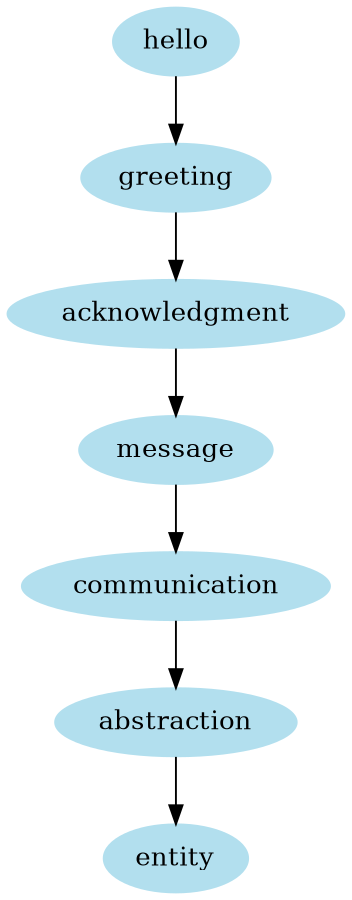 digraph unix {
	node [color=lightblue2 style=filled]
	size="6,6"
	hello -> greeting
	greeting -> acknowledgment
	acknowledgment -> message
	message -> communication
	communication -> abstraction
	abstraction -> entity
}
